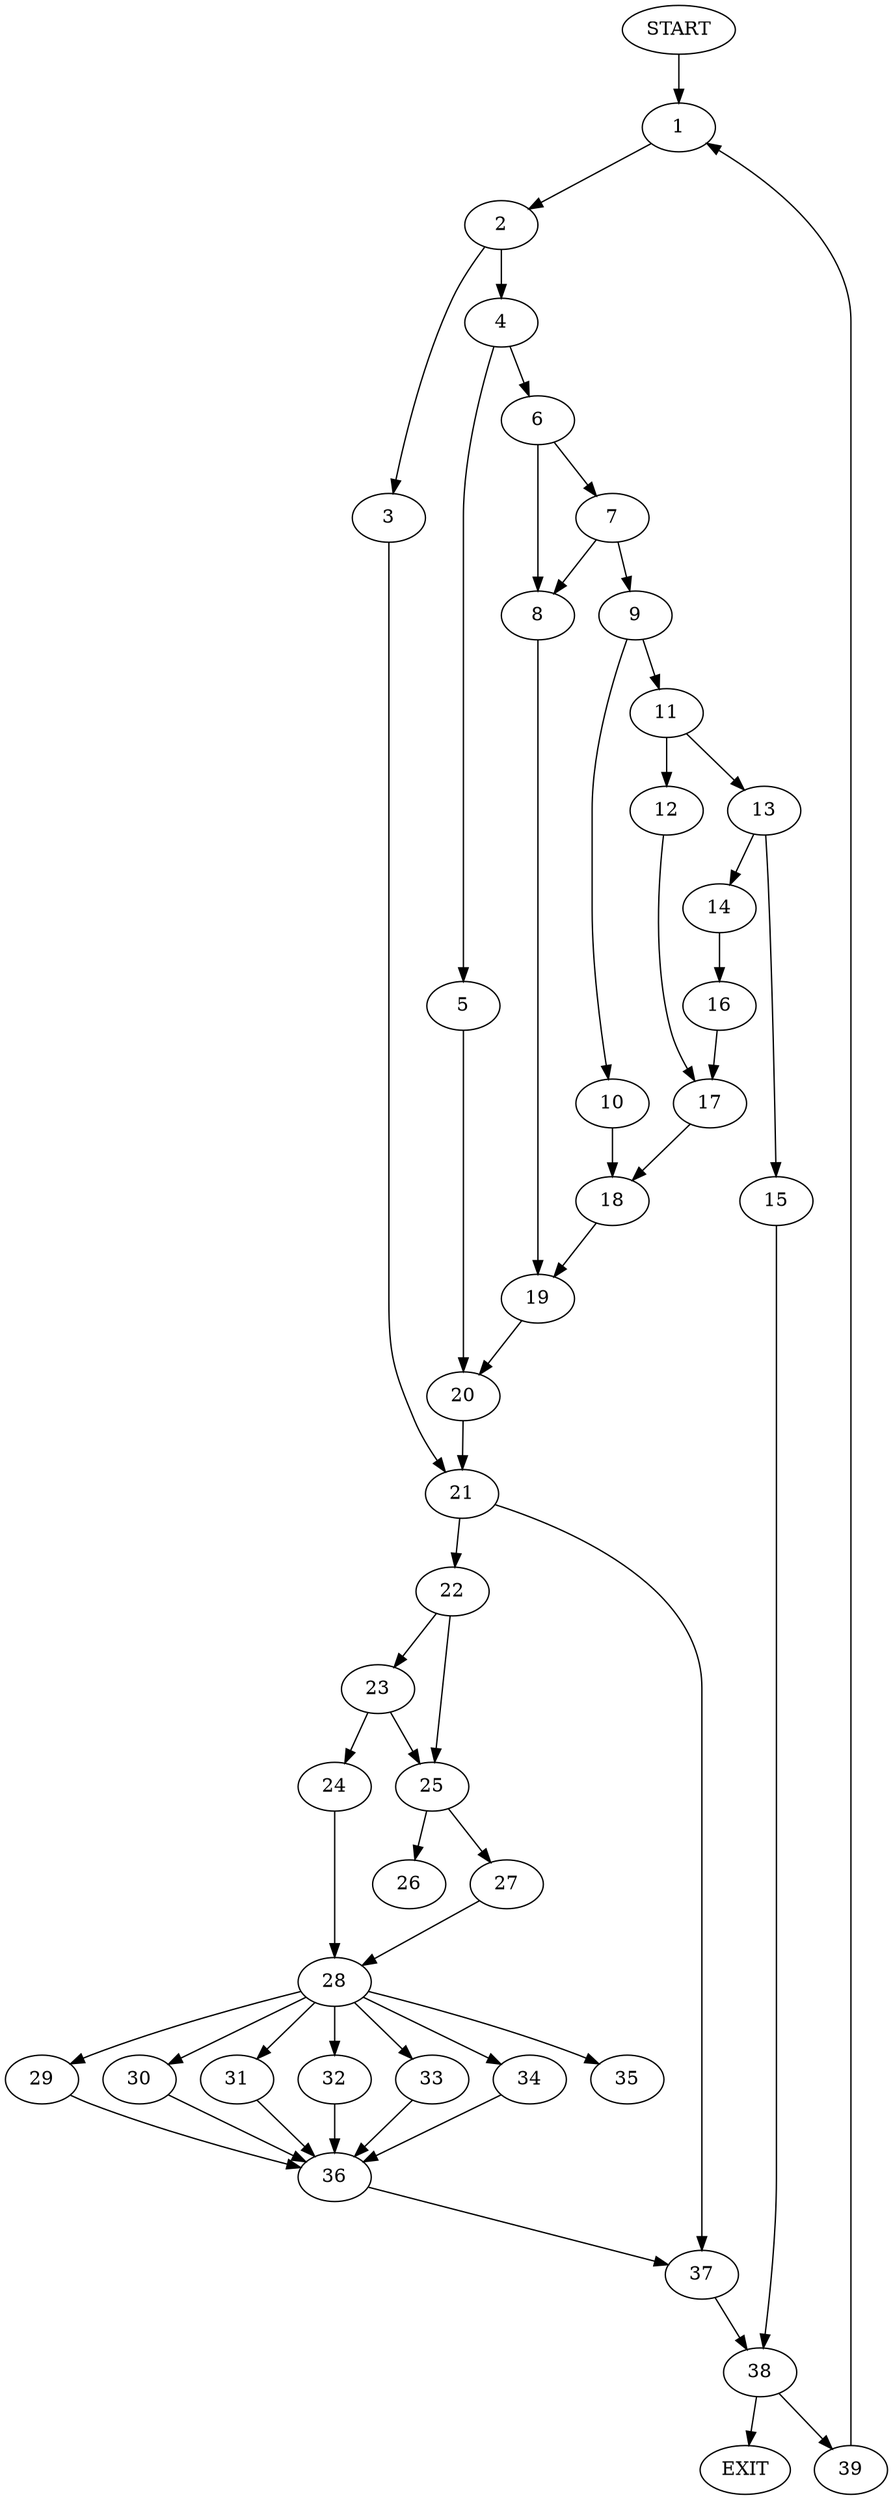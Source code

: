 digraph { 
0 [label="START"];
1;
2;
3;
4;
5;
6;
7;
8;
9;
10;
11;
12;
13;
14;
15;
16;
17;
18;
19;
20;
21;
22;
23;
24;
25;
26;
27;
28;
29;
30;
31;
32;
33;
34;
35;
36;
37;
38;
39;
40[label="EXIT"];
0 -> 1;
1 -> 2;
2 -> 3;
2 -> 4;
3 -> 21;
4 -> 5;
4 -> 6;
5 -> 20;
6 -> 8;
6 -> 7;
7 -> 8;
7 -> 9;
8 -> 19;
9 -> 10;
9 -> 11;
10 -> 18;
11 -> 12;
11 -> 13;
12 -> 17;
13 -> 14;
13 -> 15;
14 -> 16;
15 -> 38;
16 -> 17;
17 -> 18;
18 -> 19;
19 -> 20;
20 -> 21;
21 -> 22;
21 -> 37;
22 -> 23;
22 -> 25;
23 -> 24;
23 -> 25;
24 -> 28;
25 -> 26;
25 -> 27;
27 -> 28;
28 -> 35;
28 -> 29;
28:s2 -> 30;
28:s3 -> 31;
28:s4 -> 32;
28:s5 -> 33;
28:s6 -> 34;
29 -> 36;
30 -> 36;
31 -> 36;
32 -> 36;
33 -> 36;
34 -> 36;
36 -> 37;
37 -> 38;
38 -> 40;
38 -> 39;
39 -> 1;
}